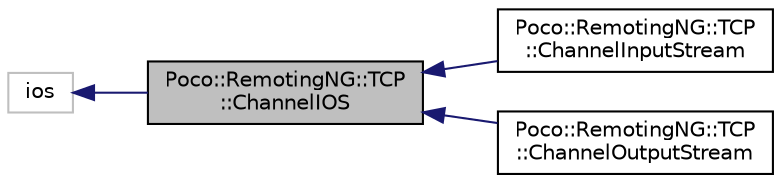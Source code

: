 digraph "Poco::RemotingNG::TCP::ChannelIOS"
{
 // LATEX_PDF_SIZE
  edge [fontname="Helvetica",fontsize="10",labelfontname="Helvetica",labelfontsize="10"];
  node [fontname="Helvetica",fontsize="10",shape=record];
  rankdir="LR";
  Node1 [label="Poco::RemotingNG::TCP\l::ChannelIOS",height=0.2,width=0.4,color="black", fillcolor="grey75", style="filled", fontcolor="black",tooltip="The base class for ChannelInputStream and ChannelOutputStream."];
  Node2 -> Node1 [dir="back",color="midnightblue",fontsize="10",style="solid",fontname="Helvetica"];
  Node2 [label="ios",height=0.2,width=0.4,color="grey75", fillcolor="white", style="filled",tooltip=" "];
  Node1 -> Node3 [dir="back",color="midnightblue",fontsize="10",style="solid",fontname="Helvetica"];
  Node3 [label="Poco::RemotingNG::TCP\l::ChannelInputStream",height=0.2,width=0.4,color="black", fillcolor="white", style="filled",URL="$classPoco_1_1RemotingNG_1_1TCP_1_1ChannelInputStream.html",tooltip="Stream for reading from a Connection channel."];
  Node1 -> Node4 [dir="back",color="midnightblue",fontsize="10",style="solid",fontname="Helvetica"];
  Node4 [label="Poco::RemotingNG::TCP\l::ChannelOutputStream",height=0.2,width=0.4,color="black", fillcolor="white", style="filled",URL="$classPoco_1_1RemotingNG_1_1TCP_1_1ChannelOutputStream.html",tooltip="Stream for writing to a Connection channel."];
}
